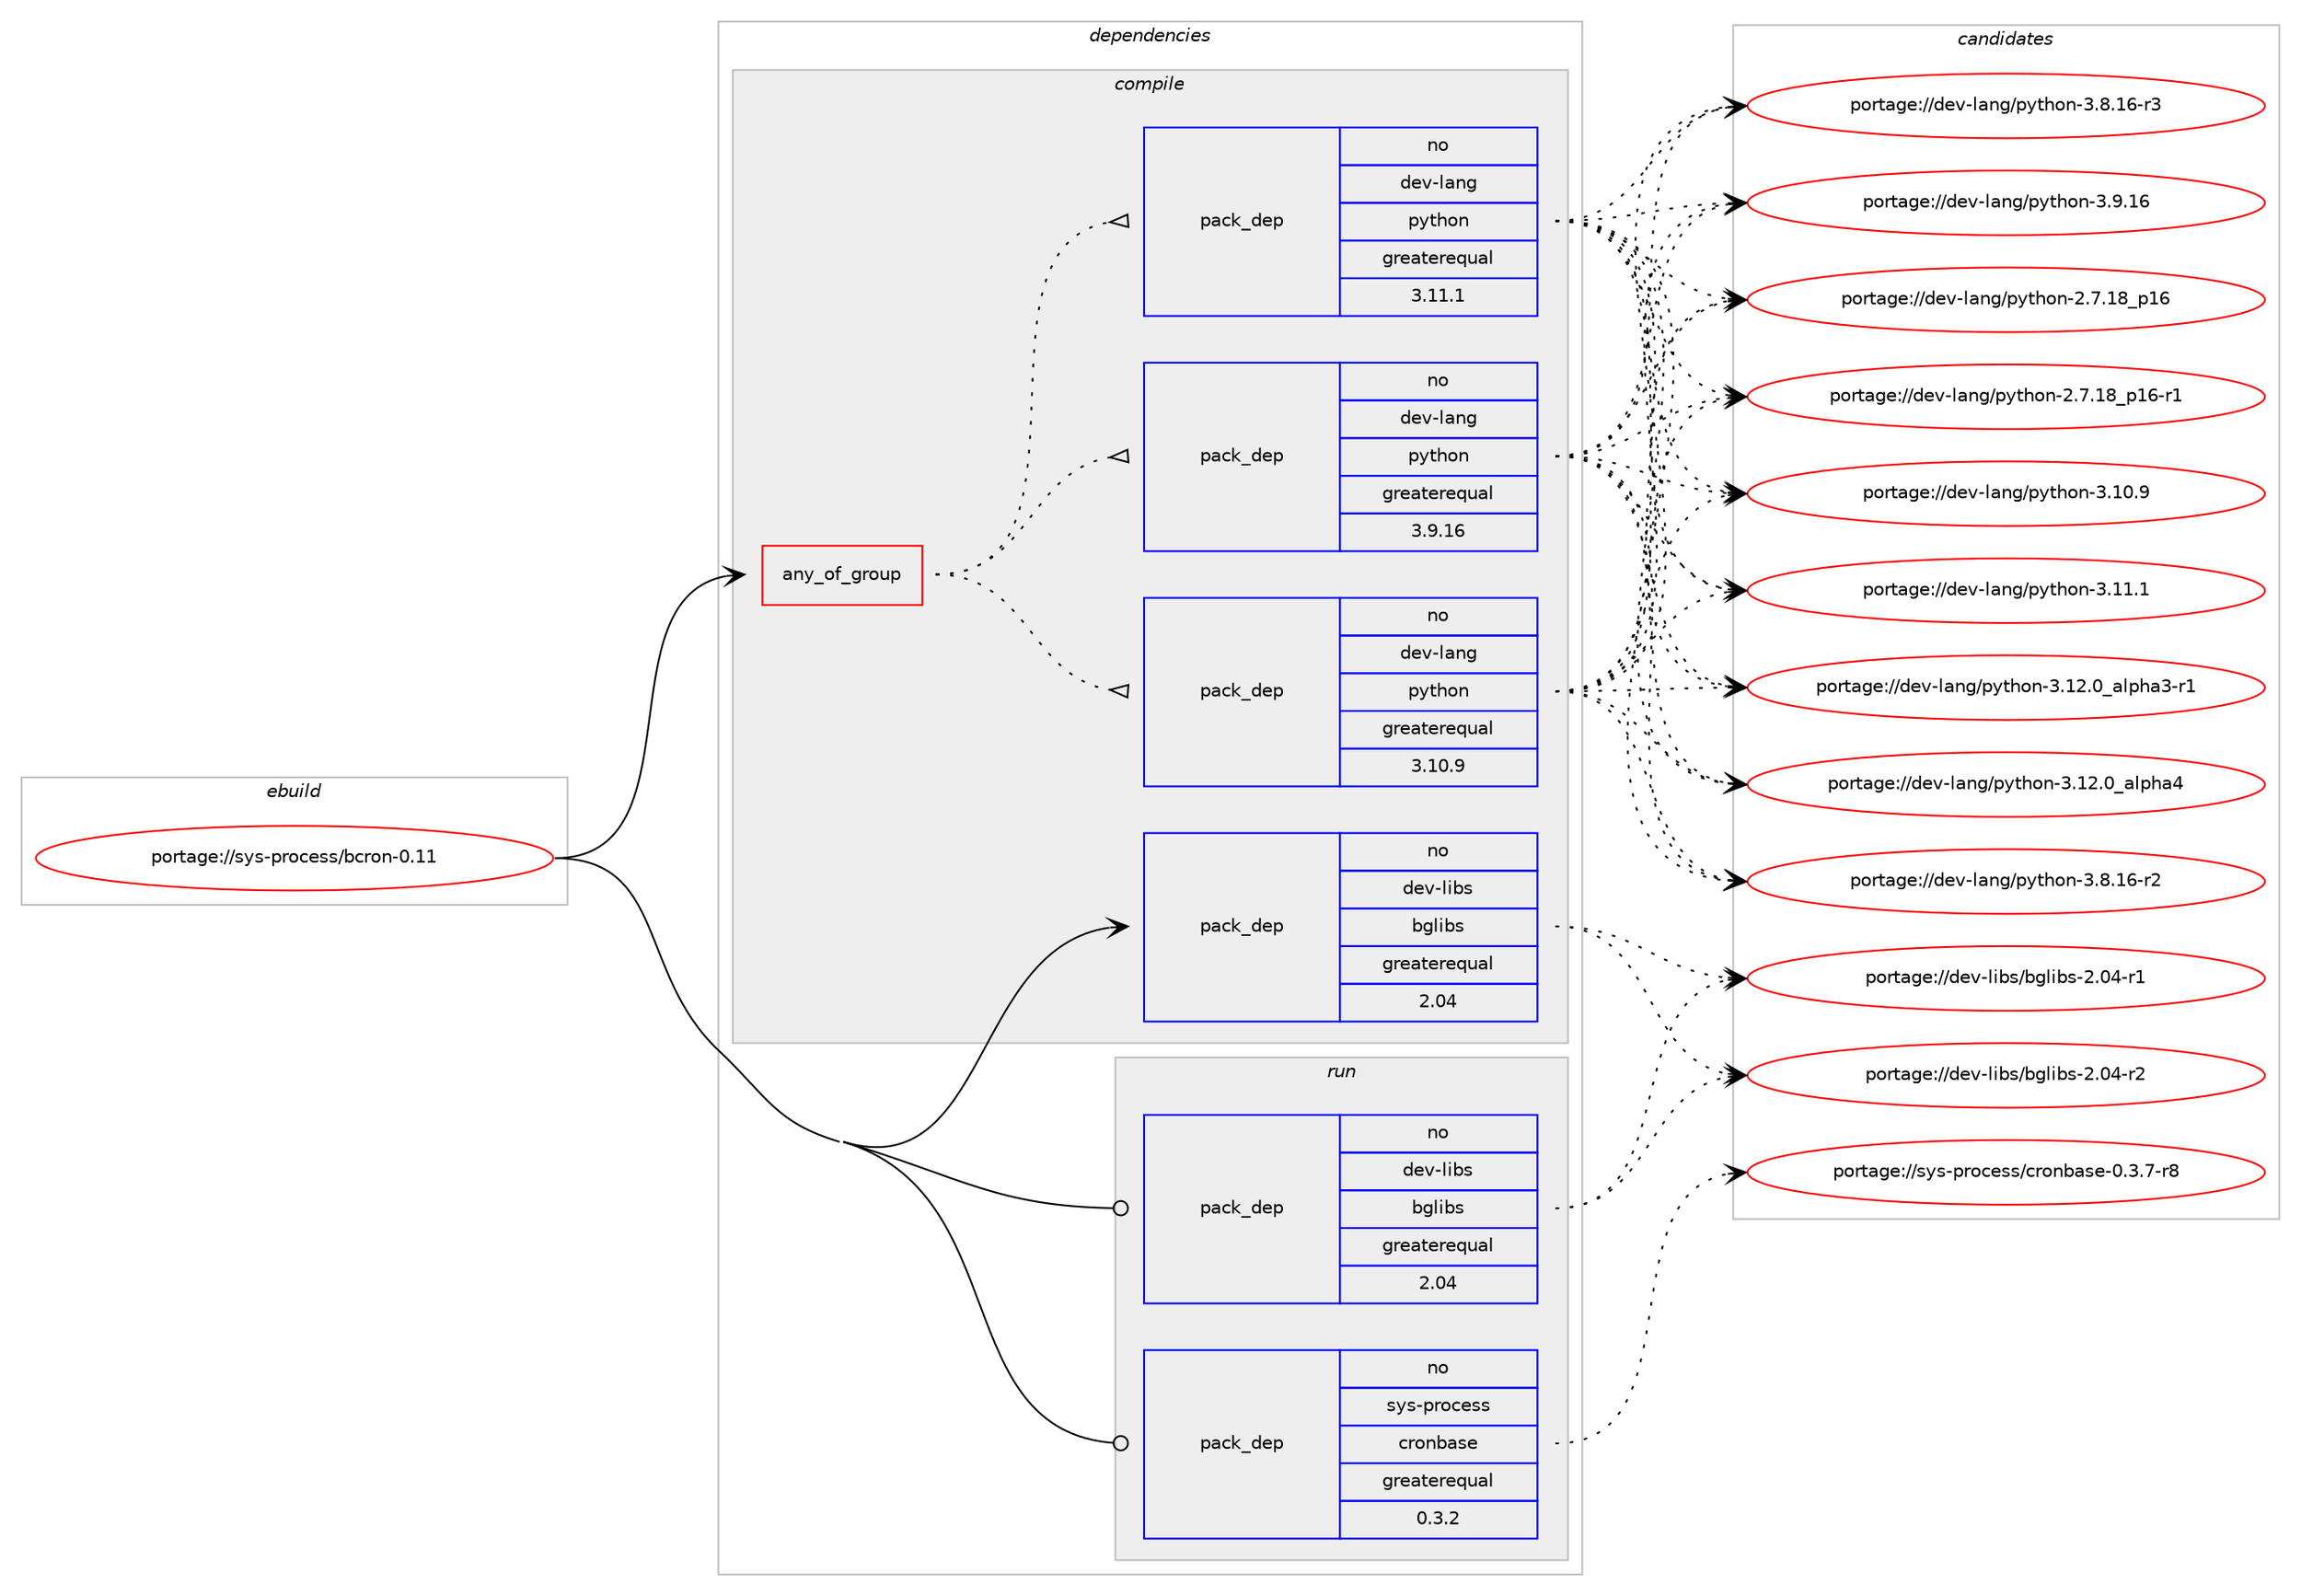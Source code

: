 digraph prolog {

# *************
# Graph options
# *************

newrank=true;
concentrate=true;
compound=true;
graph [rankdir=LR,fontname=Helvetica,fontsize=10,ranksep=1.5];#, ranksep=2.5, nodesep=0.2];
edge  [arrowhead=vee];
node  [fontname=Helvetica,fontsize=10];

# **********
# The ebuild
# **********

subgraph cluster_leftcol {
color=gray;
rank=same;
label=<<i>ebuild</i>>;
id [label="portage://sys-process/bcron-0.11", color=red, width=4, href="../sys-process/bcron-0.11.svg"];
}

# ****************
# The dependencies
# ****************

subgraph cluster_midcol {
color=gray;
label=<<i>dependencies</i>>;
subgraph cluster_compile {
fillcolor="#eeeeee";
style=filled;
label=<<i>compile</i>>;
subgraph any64 {
dependency9053 [label=<<TABLE BORDER="0" CELLBORDER="1" CELLSPACING="0" CELLPADDING="4"><TR><TD CELLPADDING="10">any_of_group</TD></TR></TABLE>>, shape=none, color=red];subgraph pack3147 {
dependency9054 [label=<<TABLE BORDER="0" CELLBORDER="1" CELLSPACING="0" CELLPADDING="4" WIDTH="220"><TR><TD ROWSPAN="6" CELLPADDING="30">pack_dep</TD></TR><TR><TD WIDTH="110">no</TD></TR><TR><TD>dev-lang</TD></TR><TR><TD>python</TD></TR><TR><TD>greaterequal</TD></TR><TR><TD>3.11.1</TD></TR></TABLE>>, shape=none, color=blue];
}
dependency9053:e -> dependency9054:w [weight=20,style="dotted",arrowhead="oinv"];
subgraph pack3148 {
dependency9055 [label=<<TABLE BORDER="0" CELLBORDER="1" CELLSPACING="0" CELLPADDING="4" WIDTH="220"><TR><TD ROWSPAN="6" CELLPADDING="30">pack_dep</TD></TR><TR><TD WIDTH="110">no</TD></TR><TR><TD>dev-lang</TD></TR><TR><TD>python</TD></TR><TR><TD>greaterequal</TD></TR><TR><TD>3.10.9</TD></TR></TABLE>>, shape=none, color=blue];
}
dependency9053:e -> dependency9055:w [weight=20,style="dotted",arrowhead="oinv"];
subgraph pack3149 {
dependency9056 [label=<<TABLE BORDER="0" CELLBORDER="1" CELLSPACING="0" CELLPADDING="4" WIDTH="220"><TR><TD ROWSPAN="6" CELLPADDING="30">pack_dep</TD></TR><TR><TD WIDTH="110">no</TD></TR><TR><TD>dev-lang</TD></TR><TR><TD>python</TD></TR><TR><TD>greaterequal</TD></TR><TR><TD>3.9.16</TD></TR></TABLE>>, shape=none, color=blue];
}
dependency9053:e -> dependency9056:w [weight=20,style="dotted",arrowhead="oinv"];
}
id:e -> dependency9053:w [weight=20,style="solid",arrowhead="vee"];
subgraph pack3150 {
dependency9057 [label=<<TABLE BORDER="0" CELLBORDER="1" CELLSPACING="0" CELLPADDING="4" WIDTH="220"><TR><TD ROWSPAN="6" CELLPADDING="30">pack_dep</TD></TR><TR><TD WIDTH="110">no</TD></TR><TR><TD>dev-libs</TD></TR><TR><TD>bglibs</TD></TR><TR><TD>greaterequal</TD></TR><TR><TD>2.04</TD></TR></TABLE>>, shape=none, color=blue];
}
id:e -> dependency9057:w [weight=20,style="solid",arrowhead="vee"];
# *** BEGIN UNKNOWN DEPENDENCY TYPE (TODO) ***
# id -> package_dependency(portage://sys-process/bcron-0.11,install,no,sys-apps,ucspi-unix,none,[,,],[],[])
# *** END UNKNOWN DEPENDENCY TYPE (TODO) ***

# *** BEGIN UNKNOWN DEPENDENCY TYPE (TODO) ***
# id -> package_dependency(portage://sys-process/bcron-0.11,install,no,sys-process,cronbase,none,[,,],[],[])
# *** END UNKNOWN DEPENDENCY TYPE (TODO) ***

# *** BEGIN UNKNOWN DEPENDENCY TYPE (TODO) ***
# id -> package_dependency(portage://sys-process/bcron-0.11,install,no,virtual,daemontools,none,[,,],[],[])
# *** END UNKNOWN DEPENDENCY TYPE (TODO) ***

# *** BEGIN UNKNOWN DEPENDENCY TYPE (TODO) ***
# id -> package_dependency(portage://sys-process/bcron-0.11,install,no,virtual,mta,none,[,,],[],[])
# *** END UNKNOWN DEPENDENCY TYPE (TODO) ***

}
subgraph cluster_compileandrun {
fillcolor="#eeeeee";
style=filled;
label=<<i>compile and run</i>>;
}
subgraph cluster_run {
fillcolor="#eeeeee";
style=filled;
label=<<i>run</i>>;
subgraph pack3151 {
dependency9058 [label=<<TABLE BORDER="0" CELLBORDER="1" CELLSPACING="0" CELLPADDING="4" WIDTH="220"><TR><TD ROWSPAN="6" CELLPADDING="30">pack_dep</TD></TR><TR><TD WIDTH="110">no</TD></TR><TR><TD>dev-libs</TD></TR><TR><TD>bglibs</TD></TR><TR><TD>greaterequal</TD></TR><TR><TD>2.04</TD></TR></TABLE>>, shape=none, color=blue];
}
id:e -> dependency9058:w [weight=20,style="solid",arrowhead="odot"];
# *** BEGIN UNKNOWN DEPENDENCY TYPE (TODO) ***
# id -> package_dependency(portage://sys-process/bcron-0.11,run,no,sys-apps,ucspi-unix,none,[,,],[],[])
# *** END UNKNOWN DEPENDENCY TYPE (TODO) ***

subgraph pack3152 {
dependency9059 [label=<<TABLE BORDER="0" CELLBORDER="1" CELLSPACING="0" CELLPADDING="4" WIDTH="220"><TR><TD ROWSPAN="6" CELLPADDING="30">pack_dep</TD></TR><TR><TD WIDTH="110">no</TD></TR><TR><TD>sys-process</TD></TR><TR><TD>cronbase</TD></TR><TR><TD>greaterequal</TD></TR><TR><TD>0.3.2</TD></TR></TABLE>>, shape=none, color=blue];
}
id:e -> dependency9059:w [weight=20,style="solid",arrowhead="odot"];
# *** BEGIN UNKNOWN DEPENDENCY TYPE (TODO) ***
# id -> package_dependency(portage://sys-process/bcron-0.11,run,no,sys-process,cronbase,none,[,,],[],[])
# *** END UNKNOWN DEPENDENCY TYPE (TODO) ***

# *** BEGIN UNKNOWN DEPENDENCY TYPE (TODO) ***
# id -> package_dependency(portage://sys-process/bcron-0.11,run,no,virtual,daemontools,none,[,,],[],[])
# *** END UNKNOWN DEPENDENCY TYPE (TODO) ***

# *** BEGIN UNKNOWN DEPENDENCY TYPE (TODO) ***
# id -> package_dependency(portage://sys-process/bcron-0.11,run,no,virtual,mta,none,[,,],[],[])
# *** END UNKNOWN DEPENDENCY TYPE (TODO) ***

# *** BEGIN UNKNOWN DEPENDENCY TYPE (TODO) ***
# id -> package_dependency(portage://sys-process/bcron-0.11,run,weak,sys-process,cronie,none,[,,],[],[])
# *** END UNKNOWN DEPENDENCY TYPE (TODO) ***

# *** BEGIN UNKNOWN DEPENDENCY TYPE (TODO) ***
# id -> package_dependency(portage://sys-process/bcron-0.11,run,weak,sys-process,dcron,none,[,,],[],[])
# *** END UNKNOWN DEPENDENCY TYPE (TODO) ***

# *** BEGIN UNKNOWN DEPENDENCY TYPE (TODO) ***
# id -> package_dependency(portage://sys-process/bcron-0.11,run,weak,sys-process,fcron,none,[,,],[],[])
# *** END UNKNOWN DEPENDENCY TYPE (TODO) ***

# *** BEGIN UNKNOWN DEPENDENCY TYPE (TODO) ***
# id -> package_dependency(portage://sys-process/bcron-0.11,run,weak,sys-process,vixie-cron,none,[,,],[],[])
# *** END UNKNOWN DEPENDENCY TYPE (TODO) ***

}
}

# **************
# The candidates
# **************

subgraph cluster_choices {
rank=same;
color=gray;
label=<<i>candidates</i>>;

subgraph choice3147 {
color=black;
nodesep=1;
choice10010111845108971101034711212111610411111045504655464956951124954 [label="portage://dev-lang/python-2.7.18_p16", color=red, width=4,href="../dev-lang/python-2.7.18_p16.svg"];
choice100101118451089711010347112121116104111110455046554649569511249544511449 [label="portage://dev-lang/python-2.7.18_p16-r1", color=red, width=4,href="../dev-lang/python-2.7.18_p16-r1.svg"];
choice10010111845108971101034711212111610411111045514649484657 [label="portage://dev-lang/python-3.10.9", color=red, width=4,href="../dev-lang/python-3.10.9.svg"];
choice10010111845108971101034711212111610411111045514649494649 [label="portage://dev-lang/python-3.11.1", color=red, width=4,href="../dev-lang/python-3.11.1.svg"];
choice10010111845108971101034711212111610411111045514649504648959710811210497514511449 [label="portage://dev-lang/python-3.12.0_alpha3-r1", color=red, width=4,href="../dev-lang/python-3.12.0_alpha3-r1.svg"];
choice1001011184510897110103471121211161041111104551464950464895971081121049752 [label="portage://dev-lang/python-3.12.0_alpha4", color=red, width=4,href="../dev-lang/python-3.12.0_alpha4.svg"];
choice100101118451089711010347112121116104111110455146564649544511450 [label="portage://dev-lang/python-3.8.16-r2", color=red, width=4,href="../dev-lang/python-3.8.16-r2.svg"];
choice100101118451089711010347112121116104111110455146564649544511451 [label="portage://dev-lang/python-3.8.16-r3", color=red, width=4,href="../dev-lang/python-3.8.16-r3.svg"];
choice10010111845108971101034711212111610411111045514657464954 [label="portage://dev-lang/python-3.9.16", color=red, width=4,href="../dev-lang/python-3.9.16.svg"];
dependency9054:e -> choice10010111845108971101034711212111610411111045504655464956951124954:w [style=dotted,weight="100"];
dependency9054:e -> choice100101118451089711010347112121116104111110455046554649569511249544511449:w [style=dotted,weight="100"];
dependency9054:e -> choice10010111845108971101034711212111610411111045514649484657:w [style=dotted,weight="100"];
dependency9054:e -> choice10010111845108971101034711212111610411111045514649494649:w [style=dotted,weight="100"];
dependency9054:e -> choice10010111845108971101034711212111610411111045514649504648959710811210497514511449:w [style=dotted,weight="100"];
dependency9054:e -> choice1001011184510897110103471121211161041111104551464950464895971081121049752:w [style=dotted,weight="100"];
dependency9054:e -> choice100101118451089711010347112121116104111110455146564649544511450:w [style=dotted,weight="100"];
dependency9054:e -> choice100101118451089711010347112121116104111110455146564649544511451:w [style=dotted,weight="100"];
dependency9054:e -> choice10010111845108971101034711212111610411111045514657464954:w [style=dotted,weight="100"];
}
subgraph choice3148 {
color=black;
nodesep=1;
choice10010111845108971101034711212111610411111045504655464956951124954 [label="portage://dev-lang/python-2.7.18_p16", color=red, width=4,href="../dev-lang/python-2.7.18_p16.svg"];
choice100101118451089711010347112121116104111110455046554649569511249544511449 [label="portage://dev-lang/python-2.7.18_p16-r1", color=red, width=4,href="../dev-lang/python-2.7.18_p16-r1.svg"];
choice10010111845108971101034711212111610411111045514649484657 [label="portage://dev-lang/python-3.10.9", color=red, width=4,href="../dev-lang/python-3.10.9.svg"];
choice10010111845108971101034711212111610411111045514649494649 [label="portage://dev-lang/python-3.11.1", color=red, width=4,href="../dev-lang/python-3.11.1.svg"];
choice10010111845108971101034711212111610411111045514649504648959710811210497514511449 [label="portage://dev-lang/python-3.12.0_alpha3-r1", color=red, width=4,href="../dev-lang/python-3.12.0_alpha3-r1.svg"];
choice1001011184510897110103471121211161041111104551464950464895971081121049752 [label="portage://dev-lang/python-3.12.0_alpha4", color=red, width=4,href="../dev-lang/python-3.12.0_alpha4.svg"];
choice100101118451089711010347112121116104111110455146564649544511450 [label="portage://dev-lang/python-3.8.16-r2", color=red, width=4,href="../dev-lang/python-3.8.16-r2.svg"];
choice100101118451089711010347112121116104111110455146564649544511451 [label="portage://dev-lang/python-3.8.16-r3", color=red, width=4,href="../dev-lang/python-3.8.16-r3.svg"];
choice10010111845108971101034711212111610411111045514657464954 [label="portage://dev-lang/python-3.9.16", color=red, width=4,href="../dev-lang/python-3.9.16.svg"];
dependency9055:e -> choice10010111845108971101034711212111610411111045504655464956951124954:w [style=dotted,weight="100"];
dependency9055:e -> choice100101118451089711010347112121116104111110455046554649569511249544511449:w [style=dotted,weight="100"];
dependency9055:e -> choice10010111845108971101034711212111610411111045514649484657:w [style=dotted,weight="100"];
dependency9055:e -> choice10010111845108971101034711212111610411111045514649494649:w [style=dotted,weight="100"];
dependency9055:e -> choice10010111845108971101034711212111610411111045514649504648959710811210497514511449:w [style=dotted,weight="100"];
dependency9055:e -> choice1001011184510897110103471121211161041111104551464950464895971081121049752:w [style=dotted,weight="100"];
dependency9055:e -> choice100101118451089711010347112121116104111110455146564649544511450:w [style=dotted,weight="100"];
dependency9055:e -> choice100101118451089711010347112121116104111110455146564649544511451:w [style=dotted,weight="100"];
dependency9055:e -> choice10010111845108971101034711212111610411111045514657464954:w [style=dotted,weight="100"];
}
subgraph choice3149 {
color=black;
nodesep=1;
choice10010111845108971101034711212111610411111045504655464956951124954 [label="portage://dev-lang/python-2.7.18_p16", color=red, width=4,href="../dev-lang/python-2.7.18_p16.svg"];
choice100101118451089711010347112121116104111110455046554649569511249544511449 [label="portage://dev-lang/python-2.7.18_p16-r1", color=red, width=4,href="../dev-lang/python-2.7.18_p16-r1.svg"];
choice10010111845108971101034711212111610411111045514649484657 [label="portage://dev-lang/python-3.10.9", color=red, width=4,href="../dev-lang/python-3.10.9.svg"];
choice10010111845108971101034711212111610411111045514649494649 [label="portage://dev-lang/python-3.11.1", color=red, width=4,href="../dev-lang/python-3.11.1.svg"];
choice10010111845108971101034711212111610411111045514649504648959710811210497514511449 [label="portage://dev-lang/python-3.12.0_alpha3-r1", color=red, width=4,href="../dev-lang/python-3.12.0_alpha3-r1.svg"];
choice1001011184510897110103471121211161041111104551464950464895971081121049752 [label="portage://dev-lang/python-3.12.0_alpha4", color=red, width=4,href="../dev-lang/python-3.12.0_alpha4.svg"];
choice100101118451089711010347112121116104111110455146564649544511450 [label="portage://dev-lang/python-3.8.16-r2", color=red, width=4,href="../dev-lang/python-3.8.16-r2.svg"];
choice100101118451089711010347112121116104111110455146564649544511451 [label="portage://dev-lang/python-3.8.16-r3", color=red, width=4,href="../dev-lang/python-3.8.16-r3.svg"];
choice10010111845108971101034711212111610411111045514657464954 [label="portage://dev-lang/python-3.9.16", color=red, width=4,href="../dev-lang/python-3.9.16.svg"];
dependency9056:e -> choice10010111845108971101034711212111610411111045504655464956951124954:w [style=dotted,weight="100"];
dependency9056:e -> choice100101118451089711010347112121116104111110455046554649569511249544511449:w [style=dotted,weight="100"];
dependency9056:e -> choice10010111845108971101034711212111610411111045514649484657:w [style=dotted,weight="100"];
dependency9056:e -> choice10010111845108971101034711212111610411111045514649494649:w [style=dotted,weight="100"];
dependency9056:e -> choice10010111845108971101034711212111610411111045514649504648959710811210497514511449:w [style=dotted,weight="100"];
dependency9056:e -> choice1001011184510897110103471121211161041111104551464950464895971081121049752:w [style=dotted,weight="100"];
dependency9056:e -> choice100101118451089711010347112121116104111110455146564649544511450:w [style=dotted,weight="100"];
dependency9056:e -> choice100101118451089711010347112121116104111110455146564649544511451:w [style=dotted,weight="100"];
dependency9056:e -> choice10010111845108971101034711212111610411111045514657464954:w [style=dotted,weight="100"];
}
subgraph choice3150 {
color=black;
nodesep=1;
choice100101118451081059811547981031081059811545504648524511449 [label="portage://dev-libs/bglibs-2.04-r1", color=red, width=4,href="../dev-libs/bglibs-2.04-r1.svg"];
choice100101118451081059811547981031081059811545504648524511450 [label="portage://dev-libs/bglibs-2.04-r2", color=red, width=4,href="../dev-libs/bglibs-2.04-r2.svg"];
dependency9057:e -> choice100101118451081059811547981031081059811545504648524511449:w [style=dotted,weight="100"];
dependency9057:e -> choice100101118451081059811547981031081059811545504648524511450:w [style=dotted,weight="100"];
}
subgraph choice3151 {
color=black;
nodesep=1;
choice100101118451081059811547981031081059811545504648524511449 [label="portage://dev-libs/bglibs-2.04-r1", color=red, width=4,href="../dev-libs/bglibs-2.04-r1.svg"];
choice100101118451081059811547981031081059811545504648524511450 [label="portage://dev-libs/bglibs-2.04-r2", color=red, width=4,href="../dev-libs/bglibs-2.04-r2.svg"];
dependency9058:e -> choice100101118451081059811547981031081059811545504648524511449:w [style=dotted,weight="100"];
dependency9058:e -> choice100101118451081059811547981031081059811545504648524511450:w [style=dotted,weight="100"];
}
subgraph choice3152 {
color=black;
nodesep=1;
choice1151211154511211411199101115115479911411111098971151014548465146554511456 [label="portage://sys-process/cronbase-0.3.7-r8", color=red, width=4,href="../sys-process/cronbase-0.3.7-r8.svg"];
dependency9059:e -> choice1151211154511211411199101115115479911411111098971151014548465146554511456:w [style=dotted,weight="100"];
}
}

}
